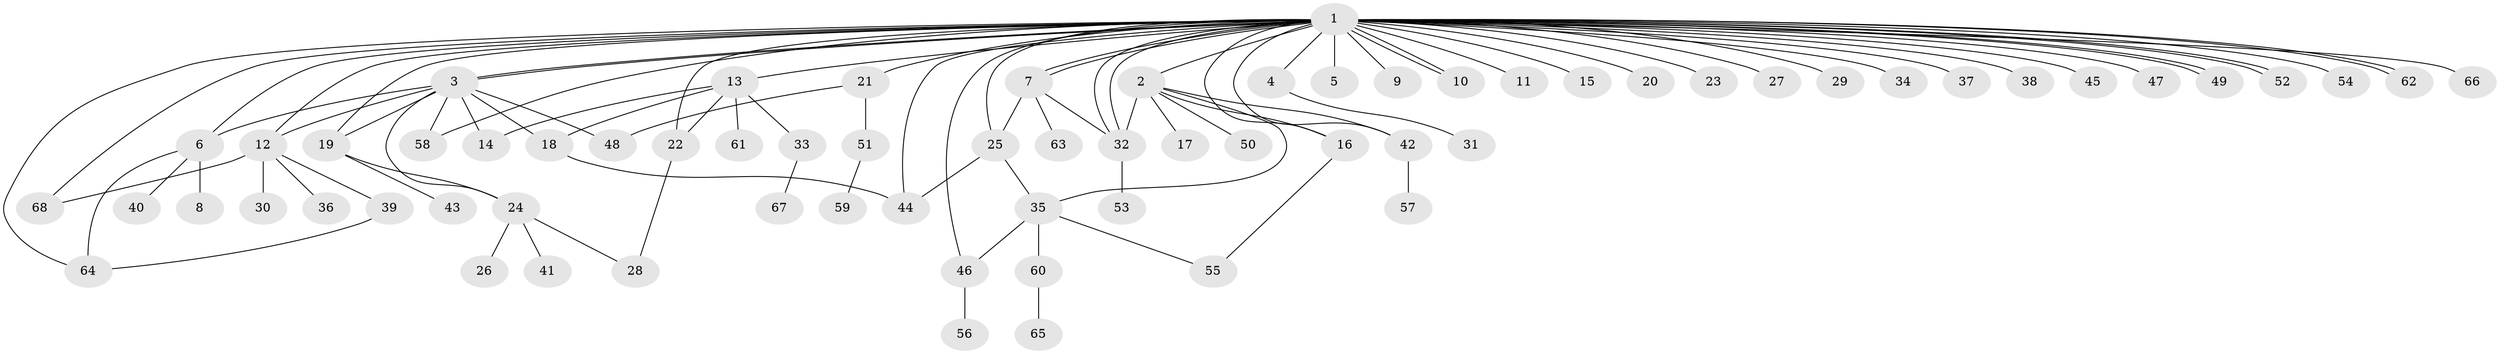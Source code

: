 // Generated by graph-tools (version 1.1) at 2025/11/02/27/25 16:11:11]
// undirected, 68 vertices, 97 edges
graph export_dot {
graph [start="1"]
  node [color=gray90,style=filled];
  1;
  2;
  3;
  4;
  5;
  6;
  7;
  8;
  9;
  10;
  11;
  12;
  13;
  14;
  15;
  16;
  17;
  18;
  19;
  20;
  21;
  22;
  23;
  24;
  25;
  26;
  27;
  28;
  29;
  30;
  31;
  32;
  33;
  34;
  35;
  36;
  37;
  38;
  39;
  40;
  41;
  42;
  43;
  44;
  45;
  46;
  47;
  48;
  49;
  50;
  51;
  52;
  53;
  54;
  55;
  56;
  57;
  58;
  59;
  60;
  61;
  62;
  63;
  64;
  65;
  66;
  67;
  68;
  1 -- 2;
  1 -- 3;
  1 -- 3;
  1 -- 4;
  1 -- 5;
  1 -- 6;
  1 -- 7;
  1 -- 7;
  1 -- 9;
  1 -- 10;
  1 -- 10;
  1 -- 11;
  1 -- 12;
  1 -- 13;
  1 -- 15;
  1 -- 16;
  1 -- 19;
  1 -- 20;
  1 -- 21;
  1 -- 22;
  1 -- 23;
  1 -- 25;
  1 -- 27;
  1 -- 29;
  1 -- 32;
  1 -- 32;
  1 -- 34;
  1 -- 37;
  1 -- 38;
  1 -- 42;
  1 -- 44;
  1 -- 45;
  1 -- 46;
  1 -- 47;
  1 -- 49;
  1 -- 49;
  1 -- 52;
  1 -- 52;
  1 -- 54;
  1 -- 58;
  1 -- 62;
  1 -- 62;
  1 -- 64;
  1 -- 66;
  1 -- 68;
  2 -- 16;
  2 -- 17;
  2 -- 32;
  2 -- 35;
  2 -- 42;
  2 -- 50;
  3 -- 6;
  3 -- 12;
  3 -- 14;
  3 -- 18;
  3 -- 19;
  3 -- 24;
  3 -- 48;
  3 -- 58;
  4 -- 31;
  6 -- 8;
  6 -- 40;
  6 -- 64;
  7 -- 25;
  7 -- 32;
  7 -- 63;
  12 -- 30;
  12 -- 36;
  12 -- 39;
  12 -- 68;
  13 -- 14;
  13 -- 18;
  13 -- 22;
  13 -- 33;
  13 -- 61;
  16 -- 55;
  18 -- 44;
  19 -- 24;
  19 -- 43;
  21 -- 48;
  21 -- 51;
  22 -- 28;
  24 -- 26;
  24 -- 28;
  24 -- 41;
  25 -- 35;
  25 -- 44;
  32 -- 53;
  33 -- 67;
  35 -- 46;
  35 -- 55;
  35 -- 60;
  39 -- 64;
  42 -- 57;
  46 -- 56;
  51 -- 59;
  60 -- 65;
}
